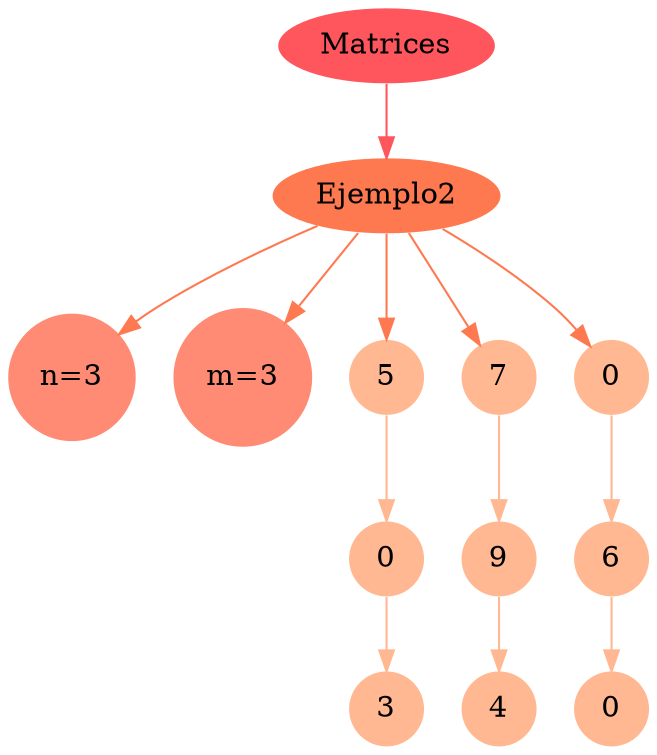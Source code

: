 digraph Tarea1{
M[label="Matrices" shape=oval, style=filled, fillcolor = "#ff555d",penwidth = 0]
titulo[label="Ejemplo2" shape=oval, style=filled, fillcolor = "#ff7950",penwidth = 0]
n[label="n=3" shape=circle, style=filled, fillcolor = "#ff8b74",penwidth = 0]
m[label="m=3" shape=circle, style=filled, fillcolor = "#ff8b74",penwidth = 0]
M->titulo[color="#ff555d"]
titulo->n[color="#ff7950"]
titulo->m[color="#ff7950"]
0[label="5" shape=circle, style=filled, fillcolor = "#ffb892",penwidth = 0]
1[label="0" shape=circle, style=filled, fillcolor = "#ffb892",penwidth = 0]
0->1[color="#ffb892"]
titulo->0[color="#ff7950"]
2[label="3" shape=circle, style=filled, fillcolor = "#ffb892",penwidth = 0]
1->2[color="#ffb892"]
5[label="7" shape=circle, style=filled, fillcolor = "#ffb892",penwidth = 0]
6[label="9" shape=circle, style=filled, fillcolor = "#ffb892",penwidth = 0]
5->6[color="#ffb892"]
titulo->5[color="#ff7950"]
7[label="4" shape=circle, style=filled, fillcolor = "#ffb892",penwidth = 0]
6->7[color="#ffb892"]
10[label="0" shape=circle, style=filled, fillcolor = "#ffb892",penwidth = 0]
11[label="6" shape=circle, style=filled, fillcolor = "#ffb892",penwidth = 0]
10->11[color="#ffb892"]
titulo->10[color="#ff7950"]
12[label="0" shape=circle, style=filled, fillcolor = "#ffb892",penwidth = 0]
11->12[color="#ffb892"]
}